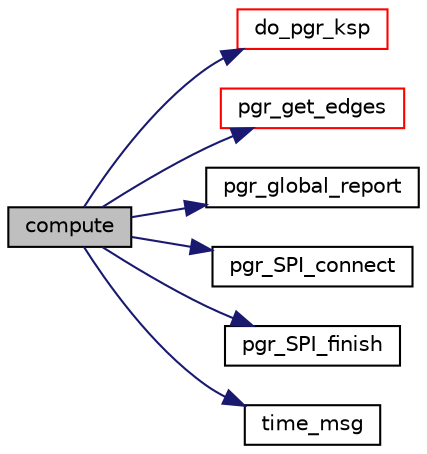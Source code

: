 digraph "compute"
{
  edge [fontname="Helvetica",fontsize="10",labelfontname="Helvetica",labelfontsize="10"];
  node [fontname="Helvetica",fontsize="10",shape=record];
  rankdir="LR";
  Node0 [label="compute",height=0.2,width=0.4,color="black", fillcolor="grey75", style="filled", fontcolor="black"];
  Node0 -> Node1 [color="midnightblue",fontsize="10",style="solid",fontname="Helvetica"];
  Node1 [label="do_pgr_ksp",height=0.2,width=0.4,color="red", fillcolor="white", style="filled",URL="$ksp__driver_8cpp.html#ab91e17ff46c1b1e7d481fb60f9dfc40a"];
  Node0 -> Node28 [color="midnightblue",fontsize="10",style="solid",fontname="Helvetica"];
  Node28 [label="pgr_get_edges",height=0.2,width=0.4,color="red", fillcolor="white", style="filled",URL="$edges__input_8c.html#af663e291b6bdfe777789be38b6bfcf76",tooltip="basic edge_sql "];
  Node0 -> Node44 [color="midnightblue",fontsize="10",style="solid",fontname="Helvetica"];
  Node44 [label="pgr_global_report",height=0.2,width=0.4,color="black", fillcolor="white", style="filled",URL="$e__report_8c.html#aa7833fe4baf65aa901e1129575e7deb2",tooltip="notice & error "];
  Node0 -> Node45 [color="midnightblue",fontsize="10",style="solid",fontname="Helvetica"];
  Node45 [label="pgr_SPI_connect",height=0.2,width=0.4,color="black", fillcolor="white", style="filled",URL="$postgres__connection_8c.html#aef5deb780b1cf78c56b1794ab826ac64"];
  Node0 -> Node46 [color="midnightblue",fontsize="10",style="solid",fontname="Helvetica"];
  Node46 [label="pgr_SPI_finish",height=0.2,width=0.4,color="black", fillcolor="white", style="filled",URL="$postgres__connection_8c.html#ae36e7862564b5e72c25c9e26ae8e355f"];
  Node0 -> Node43 [color="midnightblue",fontsize="10",style="solid",fontname="Helvetica"];
  Node43 [label="time_msg",height=0.2,width=0.4,color="black", fillcolor="white", style="filled",URL="$time__msg_8c.html#a989d9723eb6d9be4cbf1214136286dbe"];
}

